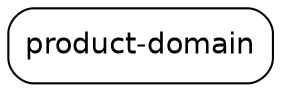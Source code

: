 digraph "product-domain" {
  node [shape="box",style="rounded",fontname="Helvetica",fontsize="14"]
  edge [fontsize="10",fontname="Helvetica"]

  // Node Definitions:
  "com.core.banking.system:product-domain:pom"[label=<product-domain>]

  // Edge Definitions:
}